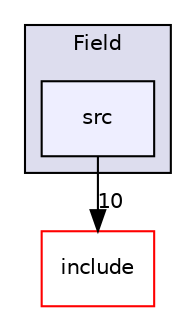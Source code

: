 digraph "/home/travis/build/AliceO2Group/AliceO2/Common/Field/src" {
  bgcolor=transparent;
  compound=true
  node [ fontsize="10", fontname="Helvetica"];
  edge [ labelfontsize="10", labelfontname="Helvetica"];
  subgraph clusterdir_91c9f7c5ec503f33747eecaa76c19aa0 {
    graph [ bgcolor="#ddddee", pencolor="black", label="Field" fontname="Helvetica", fontsize="10", URL="dir_91c9f7c5ec503f33747eecaa76c19aa0.html"]
  dir_43838c4b39018742caa88523ee39d462 [shape=box, label="src", style="filled", fillcolor="#eeeeff", pencolor="black", URL="dir_43838c4b39018742caa88523ee39d462.html"];
  }
  dir_171455a88647a41369173dba8202b4e0 [shape=box label="include" color="red" URL="dir_171455a88647a41369173dba8202b4e0.html"];
  dir_43838c4b39018742caa88523ee39d462->dir_171455a88647a41369173dba8202b4e0 [headlabel="10", labeldistance=1.5 headhref="dir_000039_000037.html"];
}
